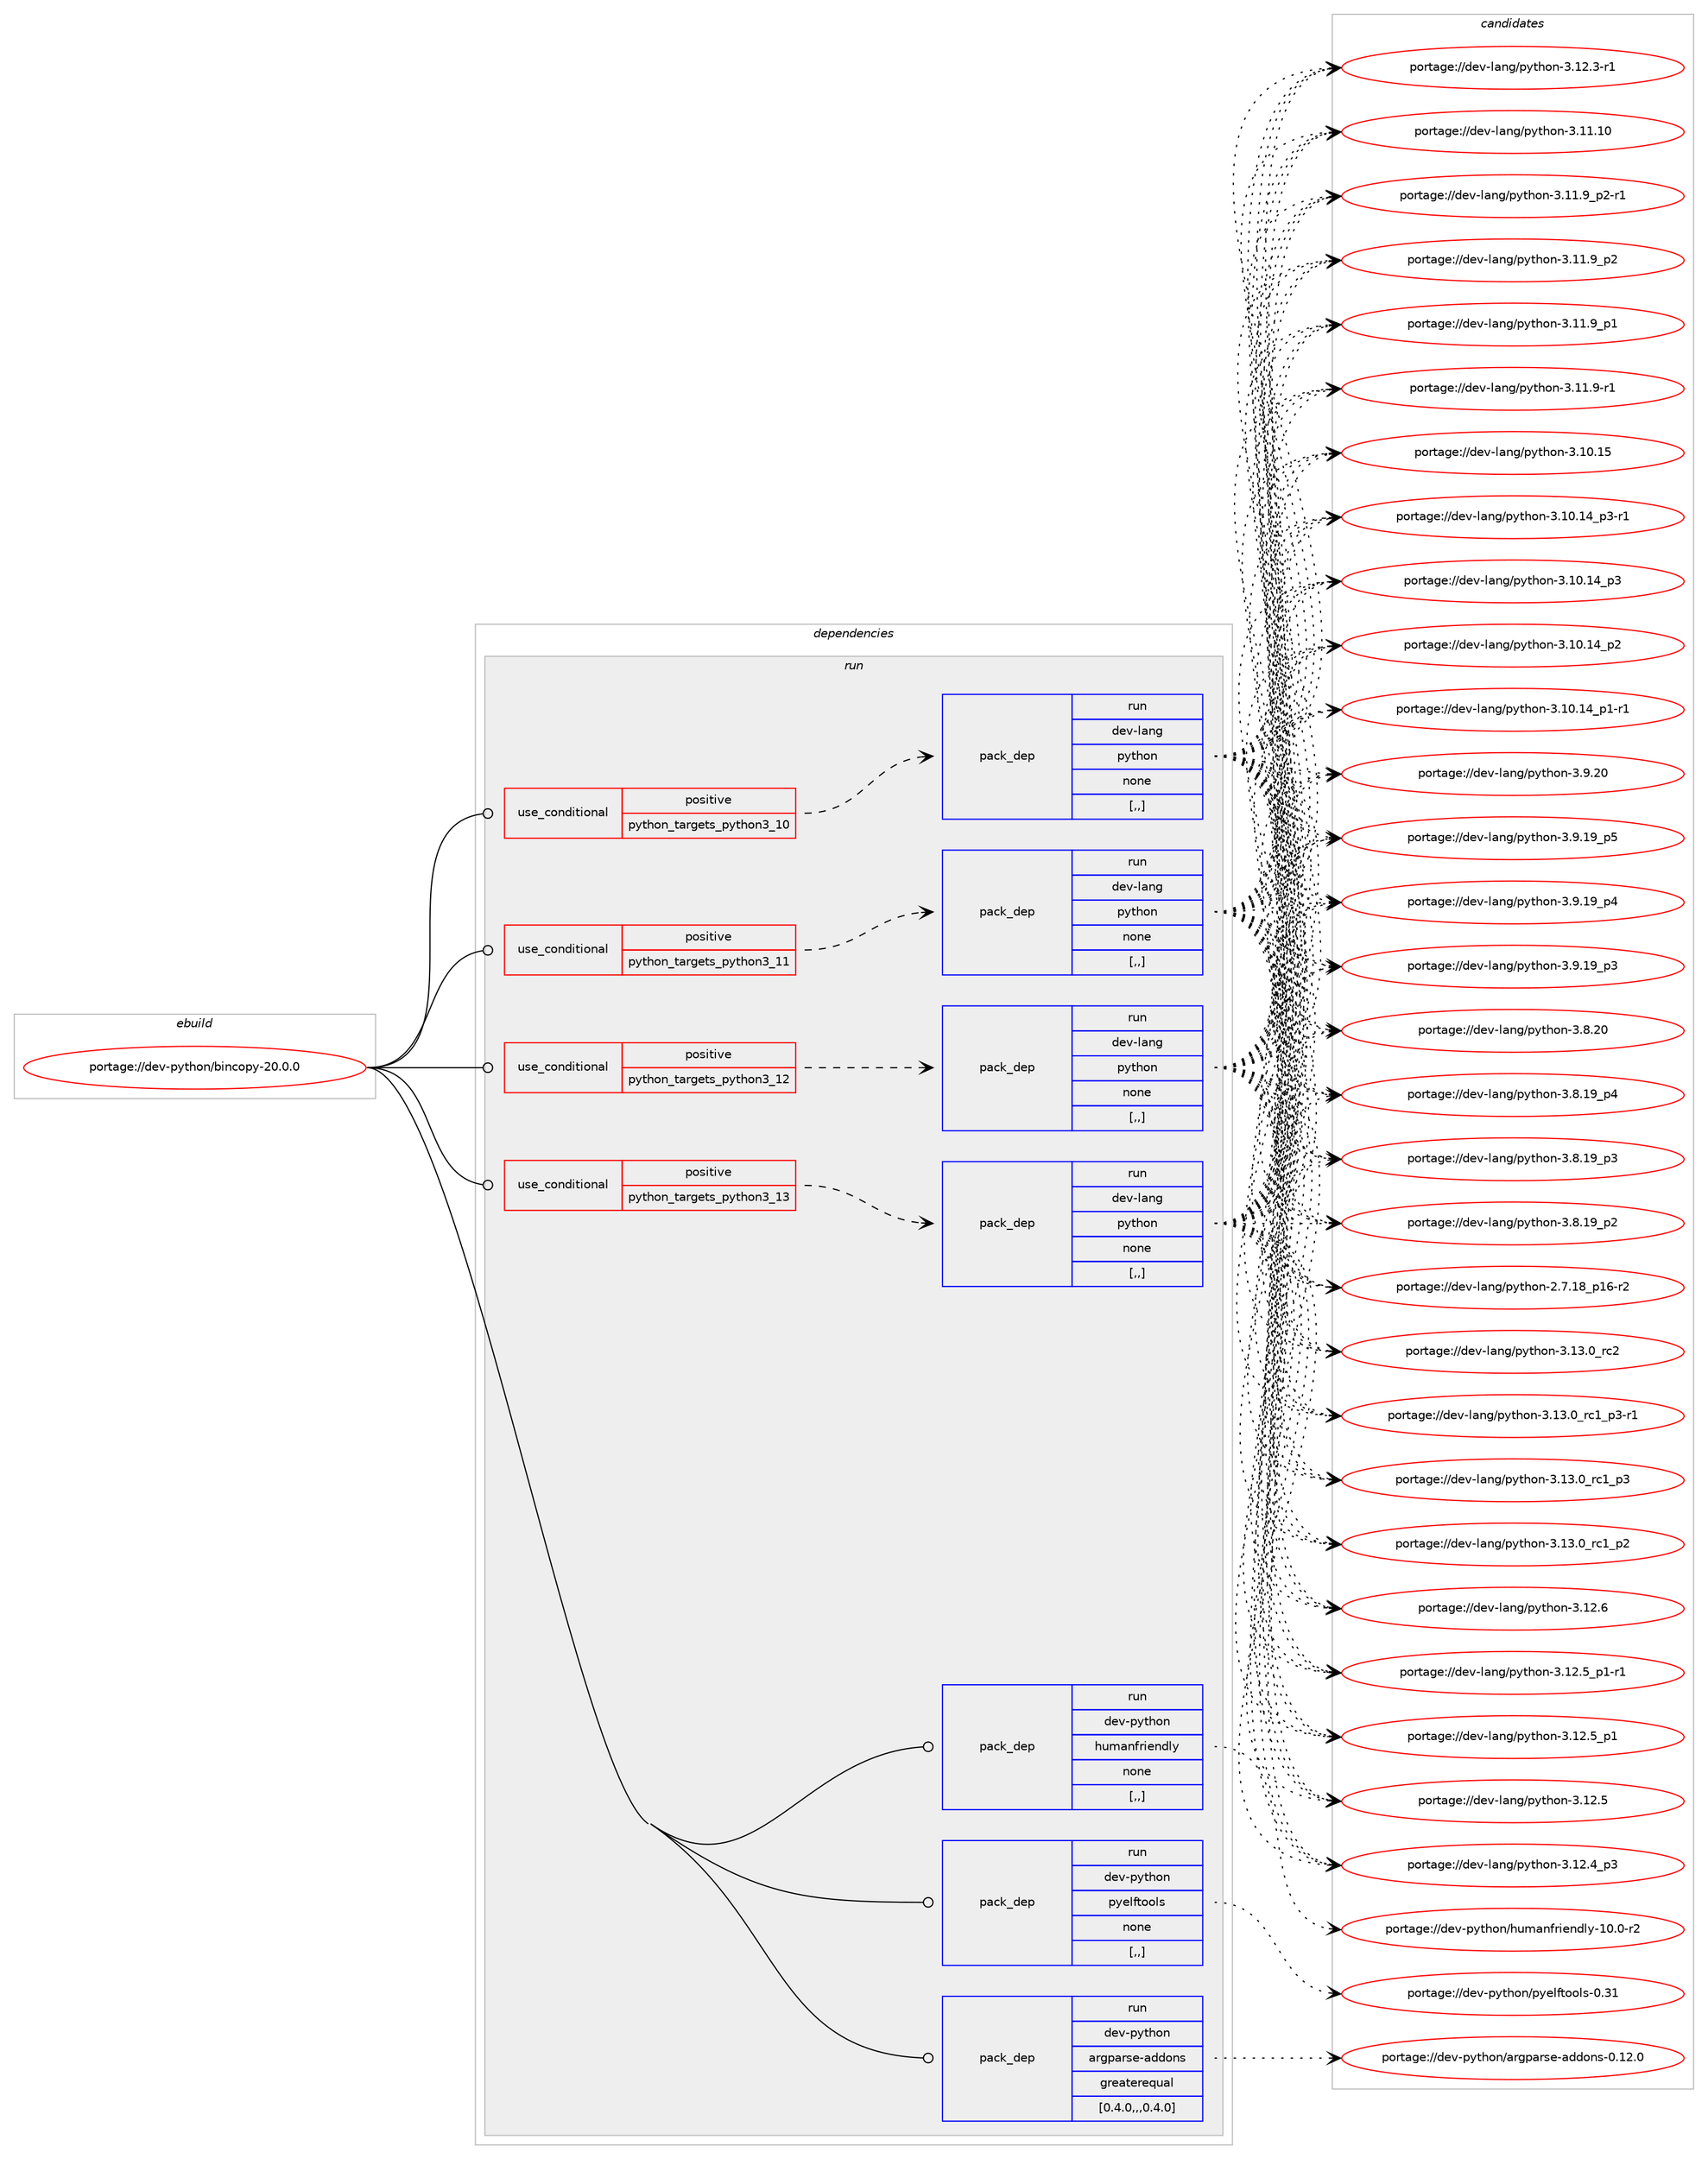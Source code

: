 digraph prolog {

# *************
# Graph options
# *************

newrank=true;
concentrate=true;
compound=true;
graph [rankdir=LR,fontname=Helvetica,fontsize=10,ranksep=1.5];#, ranksep=2.5, nodesep=0.2];
edge  [arrowhead=vee];
node  [fontname=Helvetica,fontsize=10];

# **********
# The ebuild
# **********

subgraph cluster_leftcol {
color=gray;
label=<<i>ebuild</i>>;
id [label="portage://dev-python/bincopy-20.0.0", color=red, width=4, href="../dev-python/bincopy-20.0.0.svg"];
}

# ****************
# The dependencies
# ****************

subgraph cluster_midcol {
color=gray;
label=<<i>dependencies</i>>;
subgraph cluster_compile {
fillcolor="#eeeeee";
style=filled;
label=<<i>compile</i>>;
}
subgraph cluster_compileandrun {
fillcolor="#eeeeee";
style=filled;
label=<<i>compile and run</i>>;
}
subgraph cluster_run {
fillcolor="#eeeeee";
style=filled;
label=<<i>run</i>>;
subgraph cond161514 {
dependency636914 [label=<<TABLE BORDER="0" CELLBORDER="1" CELLSPACING="0" CELLPADDING="4"><TR><TD ROWSPAN="3" CELLPADDING="10">use_conditional</TD></TR><TR><TD>positive</TD></TR><TR><TD>python_targets_python3_10</TD></TR></TABLE>>, shape=none, color=red];
subgraph pack470586 {
dependency636915 [label=<<TABLE BORDER="0" CELLBORDER="1" CELLSPACING="0" CELLPADDING="4" WIDTH="220"><TR><TD ROWSPAN="6" CELLPADDING="30">pack_dep</TD></TR><TR><TD WIDTH="110">run</TD></TR><TR><TD>dev-lang</TD></TR><TR><TD>python</TD></TR><TR><TD>none</TD></TR><TR><TD>[,,]</TD></TR></TABLE>>, shape=none, color=blue];
}
dependency636914:e -> dependency636915:w [weight=20,style="dashed",arrowhead="vee"];
}
id:e -> dependency636914:w [weight=20,style="solid",arrowhead="odot"];
subgraph cond161515 {
dependency636916 [label=<<TABLE BORDER="0" CELLBORDER="1" CELLSPACING="0" CELLPADDING="4"><TR><TD ROWSPAN="3" CELLPADDING="10">use_conditional</TD></TR><TR><TD>positive</TD></TR><TR><TD>python_targets_python3_11</TD></TR></TABLE>>, shape=none, color=red];
subgraph pack470587 {
dependency636917 [label=<<TABLE BORDER="0" CELLBORDER="1" CELLSPACING="0" CELLPADDING="4" WIDTH="220"><TR><TD ROWSPAN="6" CELLPADDING="30">pack_dep</TD></TR><TR><TD WIDTH="110">run</TD></TR><TR><TD>dev-lang</TD></TR><TR><TD>python</TD></TR><TR><TD>none</TD></TR><TR><TD>[,,]</TD></TR></TABLE>>, shape=none, color=blue];
}
dependency636916:e -> dependency636917:w [weight=20,style="dashed",arrowhead="vee"];
}
id:e -> dependency636916:w [weight=20,style="solid",arrowhead="odot"];
subgraph cond161516 {
dependency636918 [label=<<TABLE BORDER="0" CELLBORDER="1" CELLSPACING="0" CELLPADDING="4"><TR><TD ROWSPAN="3" CELLPADDING="10">use_conditional</TD></TR><TR><TD>positive</TD></TR><TR><TD>python_targets_python3_12</TD></TR></TABLE>>, shape=none, color=red];
subgraph pack470588 {
dependency636919 [label=<<TABLE BORDER="0" CELLBORDER="1" CELLSPACING="0" CELLPADDING="4" WIDTH="220"><TR><TD ROWSPAN="6" CELLPADDING="30">pack_dep</TD></TR><TR><TD WIDTH="110">run</TD></TR><TR><TD>dev-lang</TD></TR><TR><TD>python</TD></TR><TR><TD>none</TD></TR><TR><TD>[,,]</TD></TR></TABLE>>, shape=none, color=blue];
}
dependency636918:e -> dependency636919:w [weight=20,style="dashed",arrowhead="vee"];
}
id:e -> dependency636918:w [weight=20,style="solid",arrowhead="odot"];
subgraph cond161517 {
dependency636920 [label=<<TABLE BORDER="0" CELLBORDER="1" CELLSPACING="0" CELLPADDING="4"><TR><TD ROWSPAN="3" CELLPADDING="10">use_conditional</TD></TR><TR><TD>positive</TD></TR><TR><TD>python_targets_python3_13</TD></TR></TABLE>>, shape=none, color=red];
subgraph pack470589 {
dependency636921 [label=<<TABLE BORDER="0" CELLBORDER="1" CELLSPACING="0" CELLPADDING="4" WIDTH="220"><TR><TD ROWSPAN="6" CELLPADDING="30">pack_dep</TD></TR><TR><TD WIDTH="110">run</TD></TR><TR><TD>dev-lang</TD></TR><TR><TD>python</TD></TR><TR><TD>none</TD></TR><TR><TD>[,,]</TD></TR></TABLE>>, shape=none, color=blue];
}
dependency636920:e -> dependency636921:w [weight=20,style="dashed",arrowhead="vee"];
}
id:e -> dependency636920:w [weight=20,style="solid",arrowhead="odot"];
subgraph pack470590 {
dependency636922 [label=<<TABLE BORDER="0" CELLBORDER="1" CELLSPACING="0" CELLPADDING="4" WIDTH="220"><TR><TD ROWSPAN="6" CELLPADDING="30">pack_dep</TD></TR><TR><TD WIDTH="110">run</TD></TR><TR><TD>dev-python</TD></TR><TR><TD>argparse-addons</TD></TR><TR><TD>greaterequal</TD></TR><TR><TD>[0.4.0,,,0.4.0]</TD></TR></TABLE>>, shape=none, color=blue];
}
id:e -> dependency636922:w [weight=20,style="solid",arrowhead="odot"];
subgraph pack470591 {
dependency636923 [label=<<TABLE BORDER="0" CELLBORDER="1" CELLSPACING="0" CELLPADDING="4" WIDTH="220"><TR><TD ROWSPAN="6" CELLPADDING="30">pack_dep</TD></TR><TR><TD WIDTH="110">run</TD></TR><TR><TD>dev-python</TD></TR><TR><TD>humanfriendly</TD></TR><TR><TD>none</TD></TR><TR><TD>[,,]</TD></TR></TABLE>>, shape=none, color=blue];
}
id:e -> dependency636923:w [weight=20,style="solid",arrowhead="odot"];
subgraph pack470592 {
dependency636924 [label=<<TABLE BORDER="0" CELLBORDER="1" CELLSPACING="0" CELLPADDING="4" WIDTH="220"><TR><TD ROWSPAN="6" CELLPADDING="30">pack_dep</TD></TR><TR><TD WIDTH="110">run</TD></TR><TR><TD>dev-python</TD></TR><TR><TD>pyelftools</TD></TR><TR><TD>none</TD></TR><TR><TD>[,,]</TD></TR></TABLE>>, shape=none, color=blue];
}
id:e -> dependency636924:w [weight=20,style="solid",arrowhead="odot"];
}
}

# **************
# The candidates
# **************

subgraph cluster_choices {
rank=same;
color=gray;
label=<<i>candidates</i>>;

subgraph choice470586 {
color=black;
nodesep=1;
choice10010111845108971101034711212111610411111045514649514648951149950 [label="portage://dev-lang/python-3.13.0_rc2", color=red, width=4,href="../dev-lang/python-3.13.0_rc2.svg"];
choice1001011184510897110103471121211161041111104551464951464895114994995112514511449 [label="portage://dev-lang/python-3.13.0_rc1_p3-r1", color=red, width=4,href="../dev-lang/python-3.13.0_rc1_p3-r1.svg"];
choice100101118451089711010347112121116104111110455146495146489511499499511251 [label="portage://dev-lang/python-3.13.0_rc1_p3", color=red, width=4,href="../dev-lang/python-3.13.0_rc1_p3.svg"];
choice100101118451089711010347112121116104111110455146495146489511499499511250 [label="portage://dev-lang/python-3.13.0_rc1_p2", color=red, width=4,href="../dev-lang/python-3.13.0_rc1_p2.svg"];
choice10010111845108971101034711212111610411111045514649504654 [label="portage://dev-lang/python-3.12.6", color=red, width=4,href="../dev-lang/python-3.12.6.svg"];
choice1001011184510897110103471121211161041111104551464950465395112494511449 [label="portage://dev-lang/python-3.12.5_p1-r1", color=red, width=4,href="../dev-lang/python-3.12.5_p1-r1.svg"];
choice100101118451089711010347112121116104111110455146495046539511249 [label="portage://dev-lang/python-3.12.5_p1", color=red, width=4,href="../dev-lang/python-3.12.5_p1.svg"];
choice10010111845108971101034711212111610411111045514649504653 [label="portage://dev-lang/python-3.12.5", color=red, width=4,href="../dev-lang/python-3.12.5.svg"];
choice100101118451089711010347112121116104111110455146495046529511251 [label="portage://dev-lang/python-3.12.4_p3", color=red, width=4,href="../dev-lang/python-3.12.4_p3.svg"];
choice100101118451089711010347112121116104111110455146495046514511449 [label="portage://dev-lang/python-3.12.3-r1", color=red, width=4,href="../dev-lang/python-3.12.3-r1.svg"];
choice1001011184510897110103471121211161041111104551464949464948 [label="portage://dev-lang/python-3.11.10", color=red, width=4,href="../dev-lang/python-3.11.10.svg"];
choice1001011184510897110103471121211161041111104551464949465795112504511449 [label="portage://dev-lang/python-3.11.9_p2-r1", color=red, width=4,href="../dev-lang/python-3.11.9_p2-r1.svg"];
choice100101118451089711010347112121116104111110455146494946579511250 [label="portage://dev-lang/python-3.11.9_p2", color=red, width=4,href="../dev-lang/python-3.11.9_p2.svg"];
choice100101118451089711010347112121116104111110455146494946579511249 [label="portage://dev-lang/python-3.11.9_p1", color=red, width=4,href="../dev-lang/python-3.11.9_p1.svg"];
choice100101118451089711010347112121116104111110455146494946574511449 [label="portage://dev-lang/python-3.11.9-r1", color=red, width=4,href="../dev-lang/python-3.11.9-r1.svg"];
choice1001011184510897110103471121211161041111104551464948464953 [label="portage://dev-lang/python-3.10.15", color=red, width=4,href="../dev-lang/python-3.10.15.svg"];
choice100101118451089711010347112121116104111110455146494846495295112514511449 [label="portage://dev-lang/python-3.10.14_p3-r1", color=red, width=4,href="../dev-lang/python-3.10.14_p3-r1.svg"];
choice10010111845108971101034711212111610411111045514649484649529511251 [label="portage://dev-lang/python-3.10.14_p3", color=red, width=4,href="../dev-lang/python-3.10.14_p3.svg"];
choice10010111845108971101034711212111610411111045514649484649529511250 [label="portage://dev-lang/python-3.10.14_p2", color=red, width=4,href="../dev-lang/python-3.10.14_p2.svg"];
choice100101118451089711010347112121116104111110455146494846495295112494511449 [label="portage://dev-lang/python-3.10.14_p1-r1", color=red, width=4,href="../dev-lang/python-3.10.14_p1-r1.svg"];
choice10010111845108971101034711212111610411111045514657465048 [label="portage://dev-lang/python-3.9.20", color=red, width=4,href="../dev-lang/python-3.9.20.svg"];
choice100101118451089711010347112121116104111110455146574649579511253 [label="portage://dev-lang/python-3.9.19_p5", color=red, width=4,href="../dev-lang/python-3.9.19_p5.svg"];
choice100101118451089711010347112121116104111110455146574649579511252 [label="portage://dev-lang/python-3.9.19_p4", color=red, width=4,href="../dev-lang/python-3.9.19_p4.svg"];
choice100101118451089711010347112121116104111110455146574649579511251 [label="portage://dev-lang/python-3.9.19_p3", color=red, width=4,href="../dev-lang/python-3.9.19_p3.svg"];
choice10010111845108971101034711212111610411111045514656465048 [label="portage://dev-lang/python-3.8.20", color=red, width=4,href="../dev-lang/python-3.8.20.svg"];
choice100101118451089711010347112121116104111110455146564649579511252 [label="portage://dev-lang/python-3.8.19_p4", color=red, width=4,href="../dev-lang/python-3.8.19_p4.svg"];
choice100101118451089711010347112121116104111110455146564649579511251 [label="portage://dev-lang/python-3.8.19_p3", color=red, width=4,href="../dev-lang/python-3.8.19_p3.svg"];
choice100101118451089711010347112121116104111110455146564649579511250 [label="portage://dev-lang/python-3.8.19_p2", color=red, width=4,href="../dev-lang/python-3.8.19_p2.svg"];
choice100101118451089711010347112121116104111110455046554649569511249544511450 [label="portage://dev-lang/python-2.7.18_p16-r2", color=red, width=4,href="../dev-lang/python-2.7.18_p16-r2.svg"];
dependency636915:e -> choice10010111845108971101034711212111610411111045514649514648951149950:w [style=dotted,weight="100"];
dependency636915:e -> choice1001011184510897110103471121211161041111104551464951464895114994995112514511449:w [style=dotted,weight="100"];
dependency636915:e -> choice100101118451089711010347112121116104111110455146495146489511499499511251:w [style=dotted,weight="100"];
dependency636915:e -> choice100101118451089711010347112121116104111110455146495146489511499499511250:w [style=dotted,weight="100"];
dependency636915:e -> choice10010111845108971101034711212111610411111045514649504654:w [style=dotted,weight="100"];
dependency636915:e -> choice1001011184510897110103471121211161041111104551464950465395112494511449:w [style=dotted,weight="100"];
dependency636915:e -> choice100101118451089711010347112121116104111110455146495046539511249:w [style=dotted,weight="100"];
dependency636915:e -> choice10010111845108971101034711212111610411111045514649504653:w [style=dotted,weight="100"];
dependency636915:e -> choice100101118451089711010347112121116104111110455146495046529511251:w [style=dotted,weight="100"];
dependency636915:e -> choice100101118451089711010347112121116104111110455146495046514511449:w [style=dotted,weight="100"];
dependency636915:e -> choice1001011184510897110103471121211161041111104551464949464948:w [style=dotted,weight="100"];
dependency636915:e -> choice1001011184510897110103471121211161041111104551464949465795112504511449:w [style=dotted,weight="100"];
dependency636915:e -> choice100101118451089711010347112121116104111110455146494946579511250:w [style=dotted,weight="100"];
dependency636915:e -> choice100101118451089711010347112121116104111110455146494946579511249:w [style=dotted,weight="100"];
dependency636915:e -> choice100101118451089711010347112121116104111110455146494946574511449:w [style=dotted,weight="100"];
dependency636915:e -> choice1001011184510897110103471121211161041111104551464948464953:w [style=dotted,weight="100"];
dependency636915:e -> choice100101118451089711010347112121116104111110455146494846495295112514511449:w [style=dotted,weight="100"];
dependency636915:e -> choice10010111845108971101034711212111610411111045514649484649529511251:w [style=dotted,weight="100"];
dependency636915:e -> choice10010111845108971101034711212111610411111045514649484649529511250:w [style=dotted,weight="100"];
dependency636915:e -> choice100101118451089711010347112121116104111110455146494846495295112494511449:w [style=dotted,weight="100"];
dependency636915:e -> choice10010111845108971101034711212111610411111045514657465048:w [style=dotted,weight="100"];
dependency636915:e -> choice100101118451089711010347112121116104111110455146574649579511253:w [style=dotted,weight="100"];
dependency636915:e -> choice100101118451089711010347112121116104111110455146574649579511252:w [style=dotted,weight="100"];
dependency636915:e -> choice100101118451089711010347112121116104111110455146574649579511251:w [style=dotted,weight="100"];
dependency636915:e -> choice10010111845108971101034711212111610411111045514656465048:w [style=dotted,weight="100"];
dependency636915:e -> choice100101118451089711010347112121116104111110455146564649579511252:w [style=dotted,weight="100"];
dependency636915:e -> choice100101118451089711010347112121116104111110455146564649579511251:w [style=dotted,weight="100"];
dependency636915:e -> choice100101118451089711010347112121116104111110455146564649579511250:w [style=dotted,weight="100"];
dependency636915:e -> choice100101118451089711010347112121116104111110455046554649569511249544511450:w [style=dotted,weight="100"];
}
subgraph choice470587 {
color=black;
nodesep=1;
choice10010111845108971101034711212111610411111045514649514648951149950 [label="portage://dev-lang/python-3.13.0_rc2", color=red, width=4,href="../dev-lang/python-3.13.0_rc2.svg"];
choice1001011184510897110103471121211161041111104551464951464895114994995112514511449 [label="portage://dev-lang/python-3.13.0_rc1_p3-r1", color=red, width=4,href="../dev-lang/python-3.13.0_rc1_p3-r1.svg"];
choice100101118451089711010347112121116104111110455146495146489511499499511251 [label="portage://dev-lang/python-3.13.0_rc1_p3", color=red, width=4,href="../dev-lang/python-3.13.0_rc1_p3.svg"];
choice100101118451089711010347112121116104111110455146495146489511499499511250 [label="portage://dev-lang/python-3.13.0_rc1_p2", color=red, width=4,href="../dev-lang/python-3.13.0_rc1_p2.svg"];
choice10010111845108971101034711212111610411111045514649504654 [label="portage://dev-lang/python-3.12.6", color=red, width=4,href="../dev-lang/python-3.12.6.svg"];
choice1001011184510897110103471121211161041111104551464950465395112494511449 [label="portage://dev-lang/python-3.12.5_p1-r1", color=red, width=4,href="../dev-lang/python-3.12.5_p1-r1.svg"];
choice100101118451089711010347112121116104111110455146495046539511249 [label="portage://dev-lang/python-3.12.5_p1", color=red, width=4,href="../dev-lang/python-3.12.5_p1.svg"];
choice10010111845108971101034711212111610411111045514649504653 [label="portage://dev-lang/python-3.12.5", color=red, width=4,href="../dev-lang/python-3.12.5.svg"];
choice100101118451089711010347112121116104111110455146495046529511251 [label="portage://dev-lang/python-3.12.4_p3", color=red, width=4,href="../dev-lang/python-3.12.4_p3.svg"];
choice100101118451089711010347112121116104111110455146495046514511449 [label="portage://dev-lang/python-3.12.3-r1", color=red, width=4,href="../dev-lang/python-3.12.3-r1.svg"];
choice1001011184510897110103471121211161041111104551464949464948 [label="portage://dev-lang/python-3.11.10", color=red, width=4,href="../dev-lang/python-3.11.10.svg"];
choice1001011184510897110103471121211161041111104551464949465795112504511449 [label="portage://dev-lang/python-3.11.9_p2-r1", color=red, width=4,href="../dev-lang/python-3.11.9_p2-r1.svg"];
choice100101118451089711010347112121116104111110455146494946579511250 [label="portage://dev-lang/python-3.11.9_p2", color=red, width=4,href="../dev-lang/python-3.11.9_p2.svg"];
choice100101118451089711010347112121116104111110455146494946579511249 [label="portage://dev-lang/python-3.11.9_p1", color=red, width=4,href="../dev-lang/python-3.11.9_p1.svg"];
choice100101118451089711010347112121116104111110455146494946574511449 [label="portage://dev-lang/python-3.11.9-r1", color=red, width=4,href="../dev-lang/python-3.11.9-r1.svg"];
choice1001011184510897110103471121211161041111104551464948464953 [label="portage://dev-lang/python-3.10.15", color=red, width=4,href="../dev-lang/python-3.10.15.svg"];
choice100101118451089711010347112121116104111110455146494846495295112514511449 [label="portage://dev-lang/python-3.10.14_p3-r1", color=red, width=4,href="../dev-lang/python-3.10.14_p3-r1.svg"];
choice10010111845108971101034711212111610411111045514649484649529511251 [label="portage://dev-lang/python-3.10.14_p3", color=red, width=4,href="../dev-lang/python-3.10.14_p3.svg"];
choice10010111845108971101034711212111610411111045514649484649529511250 [label="portage://dev-lang/python-3.10.14_p2", color=red, width=4,href="../dev-lang/python-3.10.14_p2.svg"];
choice100101118451089711010347112121116104111110455146494846495295112494511449 [label="portage://dev-lang/python-3.10.14_p1-r1", color=red, width=4,href="../dev-lang/python-3.10.14_p1-r1.svg"];
choice10010111845108971101034711212111610411111045514657465048 [label="portage://dev-lang/python-3.9.20", color=red, width=4,href="../dev-lang/python-3.9.20.svg"];
choice100101118451089711010347112121116104111110455146574649579511253 [label="portage://dev-lang/python-3.9.19_p5", color=red, width=4,href="../dev-lang/python-3.9.19_p5.svg"];
choice100101118451089711010347112121116104111110455146574649579511252 [label="portage://dev-lang/python-3.9.19_p4", color=red, width=4,href="../dev-lang/python-3.9.19_p4.svg"];
choice100101118451089711010347112121116104111110455146574649579511251 [label="portage://dev-lang/python-3.9.19_p3", color=red, width=4,href="../dev-lang/python-3.9.19_p3.svg"];
choice10010111845108971101034711212111610411111045514656465048 [label="portage://dev-lang/python-3.8.20", color=red, width=4,href="../dev-lang/python-3.8.20.svg"];
choice100101118451089711010347112121116104111110455146564649579511252 [label="portage://dev-lang/python-3.8.19_p4", color=red, width=4,href="../dev-lang/python-3.8.19_p4.svg"];
choice100101118451089711010347112121116104111110455146564649579511251 [label="portage://dev-lang/python-3.8.19_p3", color=red, width=4,href="../dev-lang/python-3.8.19_p3.svg"];
choice100101118451089711010347112121116104111110455146564649579511250 [label="portage://dev-lang/python-3.8.19_p2", color=red, width=4,href="../dev-lang/python-3.8.19_p2.svg"];
choice100101118451089711010347112121116104111110455046554649569511249544511450 [label="portage://dev-lang/python-2.7.18_p16-r2", color=red, width=4,href="../dev-lang/python-2.7.18_p16-r2.svg"];
dependency636917:e -> choice10010111845108971101034711212111610411111045514649514648951149950:w [style=dotted,weight="100"];
dependency636917:e -> choice1001011184510897110103471121211161041111104551464951464895114994995112514511449:w [style=dotted,weight="100"];
dependency636917:e -> choice100101118451089711010347112121116104111110455146495146489511499499511251:w [style=dotted,weight="100"];
dependency636917:e -> choice100101118451089711010347112121116104111110455146495146489511499499511250:w [style=dotted,weight="100"];
dependency636917:e -> choice10010111845108971101034711212111610411111045514649504654:w [style=dotted,weight="100"];
dependency636917:e -> choice1001011184510897110103471121211161041111104551464950465395112494511449:w [style=dotted,weight="100"];
dependency636917:e -> choice100101118451089711010347112121116104111110455146495046539511249:w [style=dotted,weight="100"];
dependency636917:e -> choice10010111845108971101034711212111610411111045514649504653:w [style=dotted,weight="100"];
dependency636917:e -> choice100101118451089711010347112121116104111110455146495046529511251:w [style=dotted,weight="100"];
dependency636917:e -> choice100101118451089711010347112121116104111110455146495046514511449:w [style=dotted,weight="100"];
dependency636917:e -> choice1001011184510897110103471121211161041111104551464949464948:w [style=dotted,weight="100"];
dependency636917:e -> choice1001011184510897110103471121211161041111104551464949465795112504511449:w [style=dotted,weight="100"];
dependency636917:e -> choice100101118451089711010347112121116104111110455146494946579511250:w [style=dotted,weight="100"];
dependency636917:e -> choice100101118451089711010347112121116104111110455146494946579511249:w [style=dotted,weight="100"];
dependency636917:e -> choice100101118451089711010347112121116104111110455146494946574511449:w [style=dotted,weight="100"];
dependency636917:e -> choice1001011184510897110103471121211161041111104551464948464953:w [style=dotted,weight="100"];
dependency636917:e -> choice100101118451089711010347112121116104111110455146494846495295112514511449:w [style=dotted,weight="100"];
dependency636917:e -> choice10010111845108971101034711212111610411111045514649484649529511251:w [style=dotted,weight="100"];
dependency636917:e -> choice10010111845108971101034711212111610411111045514649484649529511250:w [style=dotted,weight="100"];
dependency636917:e -> choice100101118451089711010347112121116104111110455146494846495295112494511449:w [style=dotted,weight="100"];
dependency636917:e -> choice10010111845108971101034711212111610411111045514657465048:w [style=dotted,weight="100"];
dependency636917:e -> choice100101118451089711010347112121116104111110455146574649579511253:w [style=dotted,weight="100"];
dependency636917:e -> choice100101118451089711010347112121116104111110455146574649579511252:w [style=dotted,weight="100"];
dependency636917:e -> choice100101118451089711010347112121116104111110455146574649579511251:w [style=dotted,weight="100"];
dependency636917:e -> choice10010111845108971101034711212111610411111045514656465048:w [style=dotted,weight="100"];
dependency636917:e -> choice100101118451089711010347112121116104111110455146564649579511252:w [style=dotted,weight="100"];
dependency636917:e -> choice100101118451089711010347112121116104111110455146564649579511251:w [style=dotted,weight="100"];
dependency636917:e -> choice100101118451089711010347112121116104111110455146564649579511250:w [style=dotted,weight="100"];
dependency636917:e -> choice100101118451089711010347112121116104111110455046554649569511249544511450:w [style=dotted,weight="100"];
}
subgraph choice470588 {
color=black;
nodesep=1;
choice10010111845108971101034711212111610411111045514649514648951149950 [label="portage://dev-lang/python-3.13.0_rc2", color=red, width=4,href="../dev-lang/python-3.13.0_rc2.svg"];
choice1001011184510897110103471121211161041111104551464951464895114994995112514511449 [label="portage://dev-lang/python-3.13.0_rc1_p3-r1", color=red, width=4,href="../dev-lang/python-3.13.0_rc1_p3-r1.svg"];
choice100101118451089711010347112121116104111110455146495146489511499499511251 [label="portage://dev-lang/python-3.13.0_rc1_p3", color=red, width=4,href="../dev-lang/python-3.13.0_rc1_p3.svg"];
choice100101118451089711010347112121116104111110455146495146489511499499511250 [label="portage://dev-lang/python-3.13.0_rc1_p2", color=red, width=4,href="../dev-lang/python-3.13.0_rc1_p2.svg"];
choice10010111845108971101034711212111610411111045514649504654 [label="portage://dev-lang/python-3.12.6", color=red, width=4,href="../dev-lang/python-3.12.6.svg"];
choice1001011184510897110103471121211161041111104551464950465395112494511449 [label="portage://dev-lang/python-3.12.5_p1-r1", color=red, width=4,href="../dev-lang/python-3.12.5_p1-r1.svg"];
choice100101118451089711010347112121116104111110455146495046539511249 [label="portage://dev-lang/python-3.12.5_p1", color=red, width=4,href="../dev-lang/python-3.12.5_p1.svg"];
choice10010111845108971101034711212111610411111045514649504653 [label="portage://dev-lang/python-3.12.5", color=red, width=4,href="../dev-lang/python-3.12.5.svg"];
choice100101118451089711010347112121116104111110455146495046529511251 [label="portage://dev-lang/python-3.12.4_p3", color=red, width=4,href="../dev-lang/python-3.12.4_p3.svg"];
choice100101118451089711010347112121116104111110455146495046514511449 [label="portage://dev-lang/python-3.12.3-r1", color=red, width=4,href="../dev-lang/python-3.12.3-r1.svg"];
choice1001011184510897110103471121211161041111104551464949464948 [label="portage://dev-lang/python-3.11.10", color=red, width=4,href="../dev-lang/python-3.11.10.svg"];
choice1001011184510897110103471121211161041111104551464949465795112504511449 [label="portage://dev-lang/python-3.11.9_p2-r1", color=red, width=4,href="../dev-lang/python-3.11.9_p2-r1.svg"];
choice100101118451089711010347112121116104111110455146494946579511250 [label="portage://dev-lang/python-3.11.9_p2", color=red, width=4,href="../dev-lang/python-3.11.9_p2.svg"];
choice100101118451089711010347112121116104111110455146494946579511249 [label="portage://dev-lang/python-3.11.9_p1", color=red, width=4,href="../dev-lang/python-3.11.9_p1.svg"];
choice100101118451089711010347112121116104111110455146494946574511449 [label="portage://dev-lang/python-3.11.9-r1", color=red, width=4,href="../dev-lang/python-3.11.9-r1.svg"];
choice1001011184510897110103471121211161041111104551464948464953 [label="portage://dev-lang/python-3.10.15", color=red, width=4,href="../dev-lang/python-3.10.15.svg"];
choice100101118451089711010347112121116104111110455146494846495295112514511449 [label="portage://dev-lang/python-3.10.14_p3-r1", color=red, width=4,href="../dev-lang/python-3.10.14_p3-r1.svg"];
choice10010111845108971101034711212111610411111045514649484649529511251 [label="portage://dev-lang/python-3.10.14_p3", color=red, width=4,href="../dev-lang/python-3.10.14_p3.svg"];
choice10010111845108971101034711212111610411111045514649484649529511250 [label="portage://dev-lang/python-3.10.14_p2", color=red, width=4,href="../dev-lang/python-3.10.14_p2.svg"];
choice100101118451089711010347112121116104111110455146494846495295112494511449 [label="portage://dev-lang/python-3.10.14_p1-r1", color=red, width=4,href="../dev-lang/python-3.10.14_p1-r1.svg"];
choice10010111845108971101034711212111610411111045514657465048 [label="portage://dev-lang/python-3.9.20", color=red, width=4,href="../dev-lang/python-3.9.20.svg"];
choice100101118451089711010347112121116104111110455146574649579511253 [label="portage://dev-lang/python-3.9.19_p5", color=red, width=4,href="../dev-lang/python-3.9.19_p5.svg"];
choice100101118451089711010347112121116104111110455146574649579511252 [label="portage://dev-lang/python-3.9.19_p4", color=red, width=4,href="../dev-lang/python-3.9.19_p4.svg"];
choice100101118451089711010347112121116104111110455146574649579511251 [label="portage://dev-lang/python-3.9.19_p3", color=red, width=4,href="../dev-lang/python-3.9.19_p3.svg"];
choice10010111845108971101034711212111610411111045514656465048 [label="portage://dev-lang/python-3.8.20", color=red, width=4,href="../dev-lang/python-3.8.20.svg"];
choice100101118451089711010347112121116104111110455146564649579511252 [label="portage://dev-lang/python-3.8.19_p4", color=red, width=4,href="../dev-lang/python-3.8.19_p4.svg"];
choice100101118451089711010347112121116104111110455146564649579511251 [label="portage://dev-lang/python-3.8.19_p3", color=red, width=4,href="../dev-lang/python-3.8.19_p3.svg"];
choice100101118451089711010347112121116104111110455146564649579511250 [label="portage://dev-lang/python-3.8.19_p2", color=red, width=4,href="../dev-lang/python-3.8.19_p2.svg"];
choice100101118451089711010347112121116104111110455046554649569511249544511450 [label="portage://dev-lang/python-2.7.18_p16-r2", color=red, width=4,href="../dev-lang/python-2.7.18_p16-r2.svg"];
dependency636919:e -> choice10010111845108971101034711212111610411111045514649514648951149950:w [style=dotted,weight="100"];
dependency636919:e -> choice1001011184510897110103471121211161041111104551464951464895114994995112514511449:w [style=dotted,weight="100"];
dependency636919:e -> choice100101118451089711010347112121116104111110455146495146489511499499511251:w [style=dotted,weight="100"];
dependency636919:e -> choice100101118451089711010347112121116104111110455146495146489511499499511250:w [style=dotted,weight="100"];
dependency636919:e -> choice10010111845108971101034711212111610411111045514649504654:w [style=dotted,weight="100"];
dependency636919:e -> choice1001011184510897110103471121211161041111104551464950465395112494511449:w [style=dotted,weight="100"];
dependency636919:e -> choice100101118451089711010347112121116104111110455146495046539511249:w [style=dotted,weight="100"];
dependency636919:e -> choice10010111845108971101034711212111610411111045514649504653:w [style=dotted,weight="100"];
dependency636919:e -> choice100101118451089711010347112121116104111110455146495046529511251:w [style=dotted,weight="100"];
dependency636919:e -> choice100101118451089711010347112121116104111110455146495046514511449:w [style=dotted,weight="100"];
dependency636919:e -> choice1001011184510897110103471121211161041111104551464949464948:w [style=dotted,weight="100"];
dependency636919:e -> choice1001011184510897110103471121211161041111104551464949465795112504511449:w [style=dotted,weight="100"];
dependency636919:e -> choice100101118451089711010347112121116104111110455146494946579511250:w [style=dotted,weight="100"];
dependency636919:e -> choice100101118451089711010347112121116104111110455146494946579511249:w [style=dotted,weight="100"];
dependency636919:e -> choice100101118451089711010347112121116104111110455146494946574511449:w [style=dotted,weight="100"];
dependency636919:e -> choice1001011184510897110103471121211161041111104551464948464953:w [style=dotted,weight="100"];
dependency636919:e -> choice100101118451089711010347112121116104111110455146494846495295112514511449:w [style=dotted,weight="100"];
dependency636919:e -> choice10010111845108971101034711212111610411111045514649484649529511251:w [style=dotted,weight="100"];
dependency636919:e -> choice10010111845108971101034711212111610411111045514649484649529511250:w [style=dotted,weight="100"];
dependency636919:e -> choice100101118451089711010347112121116104111110455146494846495295112494511449:w [style=dotted,weight="100"];
dependency636919:e -> choice10010111845108971101034711212111610411111045514657465048:w [style=dotted,weight="100"];
dependency636919:e -> choice100101118451089711010347112121116104111110455146574649579511253:w [style=dotted,weight="100"];
dependency636919:e -> choice100101118451089711010347112121116104111110455146574649579511252:w [style=dotted,weight="100"];
dependency636919:e -> choice100101118451089711010347112121116104111110455146574649579511251:w [style=dotted,weight="100"];
dependency636919:e -> choice10010111845108971101034711212111610411111045514656465048:w [style=dotted,weight="100"];
dependency636919:e -> choice100101118451089711010347112121116104111110455146564649579511252:w [style=dotted,weight="100"];
dependency636919:e -> choice100101118451089711010347112121116104111110455146564649579511251:w [style=dotted,weight="100"];
dependency636919:e -> choice100101118451089711010347112121116104111110455146564649579511250:w [style=dotted,weight="100"];
dependency636919:e -> choice100101118451089711010347112121116104111110455046554649569511249544511450:w [style=dotted,weight="100"];
}
subgraph choice470589 {
color=black;
nodesep=1;
choice10010111845108971101034711212111610411111045514649514648951149950 [label="portage://dev-lang/python-3.13.0_rc2", color=red, width=4,href="../dev-lang/python-3.13.0_rc2.svg"];
choice1001011184510897110103471121211161041111104551464951464895114994995112514511449 [label="portage://dev-lang/python-3.13.0_rc1_p3-r1", color=red, width=4,href="../dev-lang/python-3.13.0_rc1_p3-r1.svg"];
choice100101118451089711010347112121116104111110455146495146489511499499511251 [label="portage://dev-lang/python-3.13.0_rc1_p3", color=red, width=4,href="../dev-lang/python-3.13.0_rc1_p3.svg"];
choice100101118451089711010347112121116104111110455146495146489511499499511250 [label="portage://dev-lang/python-3.13.0_rc1_p2", color=red, width=4,href="../dev-lang/python-3.13.0_rc1_p2.svg"];
choice10010111845108971101034711212111610411111045514649504654 [label="portage://dev-lang/python-3.12.6", color=red, width=4,href="../dev-lang/python-3.12.6.svg"];
choice1001011184510897110103471121211161041111104551464950465395112494511449 [label="portage://dev-lang/python-3.12.5_p1-r1", color=red, width=4,href="../dev-lang/python-3.12.5_p1-r1.svg"];
choice100101118451089711010347112121116104111110455146495046539511249 [label="portage://dev-lang/python-3.12.5_p1", color=red, width=4,href="../dev-lang/python-3.12.5_p1.svg"];
choice10010111845108971101034711212111610411111045514649504653 [label="portage://dev-lang/python-3.12.5", color=red, width=4,href="../dev-lang/python-3.12.5.svg"];
choice100101118451089711010347112121116104111110455146495046529511251 [label="portage://dev-lang/python-3.12.4_p3", color=red, width=4,href="../dev-lang/python-3.12.4_p3.svg"];
choice100101118451089711010347112121116104111110455146495046514511449 [label="portage://dev-lang/python-3.12.3-r1", color=red, width=4,href="../dev-lang/python-3.12.3-r1.svg"];
choice1001011184510897110103471121211161041111104551464949464948 [label="portage://dev-lang/python-3.11.10", color=red, width=4,href="../dev-lang/python-3.11.10.svg"];
choice1001011184510897110103471121211161041111104551464949465795112504511449 [label="portage://dev-lang/python-3.11.9_p2-r1", color=red, width=4,href="../dev-lang/python-3.11.9_p2-r1.svg"];
choice100101118451089711010347112121116104111110455146494946579511250 [label="portage://dev-lang/python-3.11.9_p2", color=red, width=4,href="../dev-lang/python-3.11.9_p2.svg"];
choice100101118451089711010347112121116104111110455146494946579511249 [label="portage://dev-lang/python-3.11.9_p1", color=red, width=4,href="../dev-lang/python-3.11.9_p1.svg"];
choice100101118451089711010347112121116104111110455146494946574511449 [label="portage://dev-lang/python-3.11.9-r1", color=red, width=4,href="../dev-lang/python-3.11.9-r1.svg"];
choice1001011184510897110103471121211161041111104551464948464953 [label="portage://dev-lang/python-3.10.15", color=red, width=4,href="../dev-lang/python-3.10.15.svg"];
choice100101118451089711010347112121116104111110455146494846495295112514511449 [label="portage://dev-lang/python-3.10.14_p3-r1", color=red, width=4,href="../dev-lang/python-3.10.14_p3-r1.svg"];
choice10010111845108971101034711212111610411111045514649484649529511251 [label="portage://dev-lang/python-3.10.14_p3", color=red, width=4,href="../dev-lang/python-3.10.14_p3.svg"];
choice10010111845108971101034711212111610411111045514649484649529511250 [label="portage://dev-lang/python-3.10.14_p2", color=red, width=4,href="../dev-lang/python-3.10.14_p2.svg"];
choice100101118451089711010347112121116104111110455146494846495295112494511449 [label="portage://dev-lang/python-3.10.14_p1-r1", color=red, width=4,href="../dev-lang/python-3.10.14_p1-r1.svg"];
choice10010111845108971101034711212111610411111045514657465048 [label="portage://dev-lang/python-3.9.20", color=red, width=4,href="../dev-lang/python-3.9.20.svg"];
choice100101118451089711010347112121116104111110455146574649579511253 [label="portage://dev-lang/python-3.9.19_p5", color=red, width=4,href="../dev-lang/python-3.9.19_p5.svg"];
choice100101118451089711010347112121116104111110455146574649579511252 [label="portage://dev-lang/python-3.9.19_p4", color=red, width=4,href="../dev-lang/python-3.9.19_p4.svg"];
choice100101118451089711010347112121116104111110455146574649579511251 [label="portage://dev-lang/python-3.9.19_p3", color=red, width=4,href="../dev-lang/python-3.9.19_p3.svg"];
choice10010111845108971101034711212111610411111045514656465048 [label="portage://dev-lang/python-3.8.20", color=red, width=4,href="../dev-lang/python-3.8.20.svg"];
choice100101118451089711010347112121116104111110455146564649579511252 [label="portage://dev-lang/python-3.8.19_p4", color=red, width=4,href="../dev-lang/python-3.8.19_p4.svg"];
choice100101118451089711010347112121116104111110455146564649579511251 [label="portage://dev-lang/python-3.8.19_p3", color=red, width=4,href="../dev-lang/python-3.8.19_p3.svg"];
choice100101118451089711010347112121116104111110455146564649579511250 [label="portage://dev-lang/python-3.8.19_p2", color=red, width=4,href="../dev-lang/python-3.8.19_p2.svg"];
choice100101118451089711010347112121116104111110455046554649569511249544511450 [label="portage://dev-lang/python-2.7.18_p16-r2", color=red, width=4,href="../dev-lang/python-2.7.18_p16-r2.svg"];
dependency636921:e -> choice10010111845108971101034711212111610411111045514649514648951149950:w [style=dotted,weight="100"];
dependency636921:e -> choice1001011184510897110103471121211161041111104551464951464895114994995112514511449:w [style=dotted,weight="100"];
dependency636921:e -> choice100101118451089711010347112121116104111110455146495146489511499499511251:w [style=dotted,weight="100"];
dependency636921:e -> choice100101118451089711010347112121116104111110455146495146489511499499511250:w [style=dotted,weight="100"];
dependency636921:e -> choice10010111845108971101034711212111610411111045514649504654:w [style=dotted,weight="100"];
dependency636921:e -> choice1001011184510897110103471121211161041111104551464950465395112494511449:w [style=dotted,weight="100"];
dependency636921:e -> choice100101118451089711010347112121116104111110455146495046539511249:w [style=dotted,weight="100"];
dependency636921:e -> choice10010111845108971101034711212111610411111045514649504653:w [style=dotted,weight="100"];
dependency636921:e -> choice100101118451089711010347112121116104111110455146495046529511251:w [style=dotted,weight="100"];
dependency636921:e -> choice100101118451089711010347112121116104111110455146495046514511449:w [style=dotted,weight="100"];
dependency636921:e -> choice1001011184510897110103471121211161041111104551464949464948:w [style=dotted,weight="100"];
dependency636921:e -> choice1001011184510897110103471121211161041111104551464949465795112504511449:w [style=dotted,weight="100"];
dependency636921:e -> choice100101118451089711010347112121116104111110455146494946579511250:w [style=dotted,weight="100"];
dependency636921:e -> choice100101118451089711010347112121116104111110455146494946579511249:w [style=dotted,weight="100"];
dependency636921:e -> choice100101118451089711010347112121116104111110455146494946574511449:w [style=dotted,weight="100"];
dependency636921:e -> choice1001011184510897110103471121211161041111104551464948464953:w [style=dotted,weight="100"];
dependency636921:e -> choice100101118451089711010347112121116104111110455146494846495295112514511449:w [style=dotted,weight="100"];
dependency636921:e -> choice10010111845108971101034711212111610411111045514649484649529511251:w [style=dotted,weight="100"];
dependency636921:e -> choice10010111845108971101034711212111610411111045514649484649529511250:w [style=dotted,weight="100"];
dependency636921:e -> choice100101118451089711010347112121116104111110455146494846495295112494511449:w [style=dotted,weight="100"];
dependency636921:e -> choice10010111845108971101034711212111610411111045514657465048:w [style=dotted,weight="100"];
dependency636921:e -> choice100101118451089711010347112121116104111110455146574649579511253:w [style=dotted,weight="100"];
dependency636921:e -> choice100101118451089711010347112121116104111110455146574649579511252:w [style=dotted,weight="100"];
dependency636921:e -> choice100101118451089711010347112121116104111110455146574649579511251:w [style=dotted,weight="100"];
dependency636921:e -> choice10010111845108971101034711212111610411111045514656465048:w [style=dotted,weight="100"];
dependency636921:e -> choice100101118451089711010347112121116104111110455146564649579511252:w [style=dotted,weight="100"];
dependency636921:e -> choice100101118451089711010347112121116104111110455146564649579511251:w [style=dotted,weight="100"];
dependency636921:e -> choice100101118451089711010347112121116104111110455146564649579511250:w [style=dotted,weight="100"];
dependency636921:e -> choice100101118451089711010347112121116104111110455046554649569511249544511450:w [style=dotted,weight="100"];
}
subgraph choice470590 {
color=black;
nodesep=1;
choice10010111845112121116104111110479711410311297114115101459710010011111011545484649504648 [label="portage://dev-python/argparse-addons-0.12.0", color=red, width=4,href="../dev-python/argparse-addons-0.12.0.svg"];
dependency636922:e -> choice10010111845112121116104111110479711410311297114115101459710010011111011545484649504648:w [style=dotted,weight="100"];
}
subgraph choice470591 {
color=black;
nodesep=1;
choice10010111845112121116104111110471041171099711010211410510111010010812145494846484511450 [label="portage://dev-python/humanfriendly-10.0-r2", color=red, width=4,href="../dev-python/humanfriendly-10.0-r2.svg"];
dependency636923:e -> choice10010111845112121116104111110471041171099711010211410510111010010812145494846484511450:w [style=dotted,weight="100"];
}
subgraph choice470592 {
color=black;
nodesep=1;
choice10010111845112121116104111110471121211011081021161111111081154548465149 [label="portage://dev-python/pyelftools-0.31", color=red, width=4,href="../dev-python/pyelftools-0.31.svg"];
dependency636924:e -> choice10010111845112121116104111110471121211011081021161111111081154548465149:w [style=dotted,weight="100"];
}
}

}
